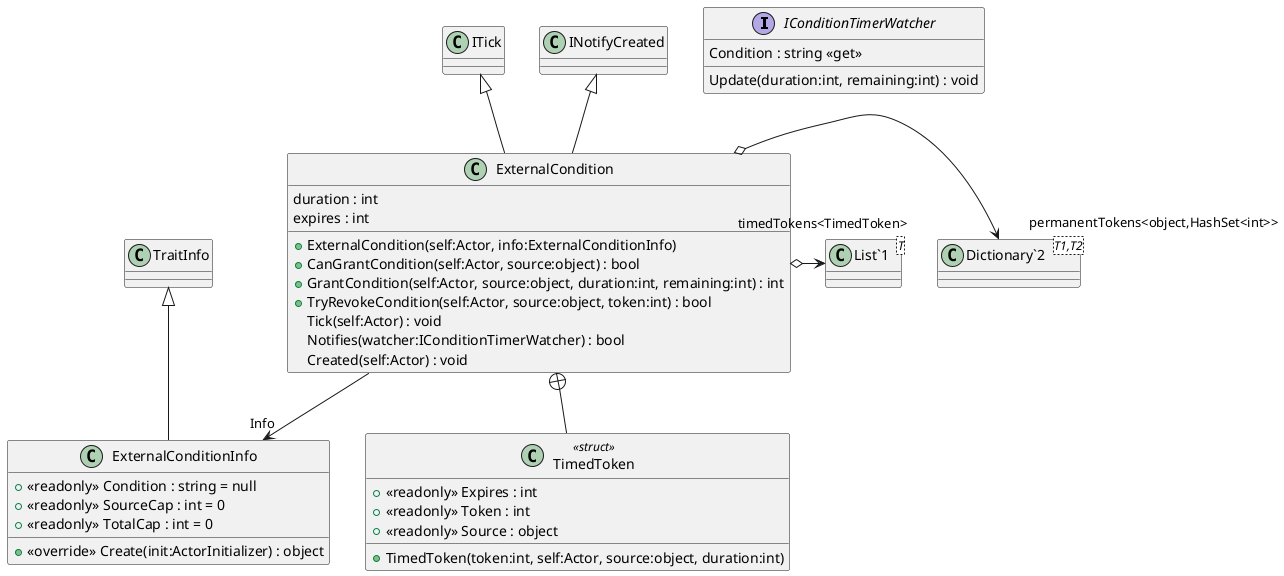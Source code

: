 @startuml
interface IConditionTimerWatcher {
    Condition : string <<get>>
    Update(duration:int, remaining:int) : void
}
class ExternalConditionInfo {
    + <<readonly>> Condition : string = null
    + <<readonly>> SourceCap : int = 0
    + <<readonly>> TotalCap : int = 0
    + <<override>> Create(init:ActorInitializer) : object
}
class ExternalCondition {
    duration : int
    expires : int
    + ExternalCondition(self:Actor, info:ExternalConditionInfo)
    + CanGrantCondition(self:Actor, source:object) : bool
    + GrantCondition(self:Actor, source:object, duration:int, remaining:int) : int
    + TryRevokeCondition(self:Actor, source:object, token:int) : bool
    Tick(self:Actor) : void
    Notifies(watcher:IConditionTimerWatcher) : bool
    Created(self:Actor) : void
}
class TimedToken <<struct>> {
    + <<readonly>> Expires : int
    + <<readonly>> Token : int
    + <<readonly>> Source : object
    + TimedToken(token:int, self:Actor, source:object, duration:int)
}
class "Dictionary`2"<T1,T2> {
}
class "List`1"<T> {
}
TraitInfo <|-- ExternalConditionInfo
ITick <|-- ExternalCondition
INotifyCreated <|-- ExternalCondition
ExternalCondition --> "Info" ExternalConditionInfo
ExternalCondition o-> "permanentTokens<object,HashSet<int>>" "Dictionary`2"
ExternalCondition o-> "timedTokens<TimedToken>" "List`1"
ExternalCondition +-- TimedToken
@enduml
